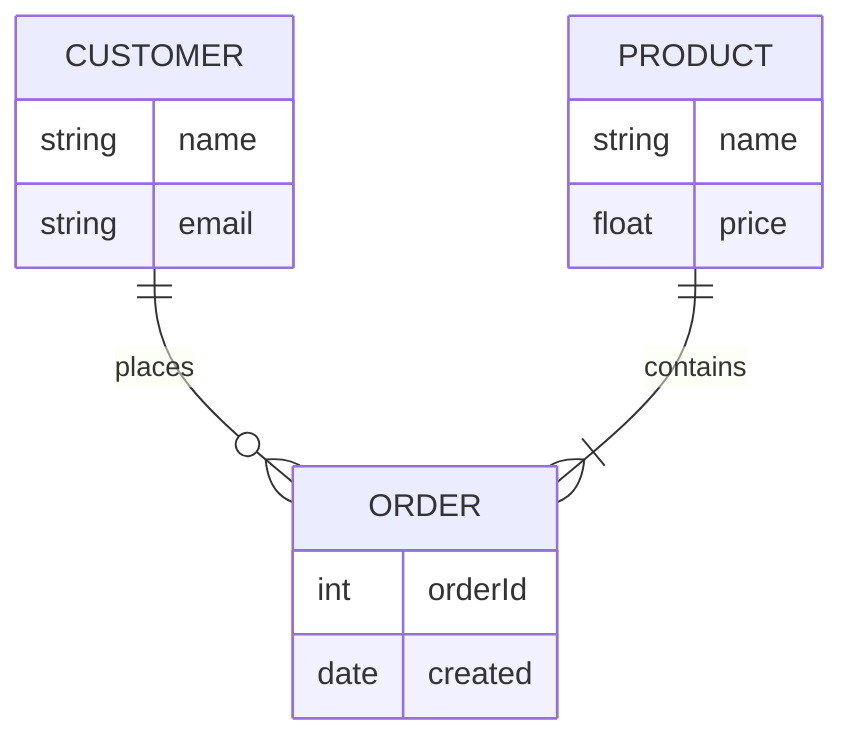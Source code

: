 erDiagram
    CUSTOMER ||--o{ ORDER : places
    CUSTOMER {
        string name
        string email
    }
    ORDER {
        int orderId
        date created
    }
    PRODUCT ||--|{ ORDER : contains
    PRODUCT {
        string name
        float price
    }